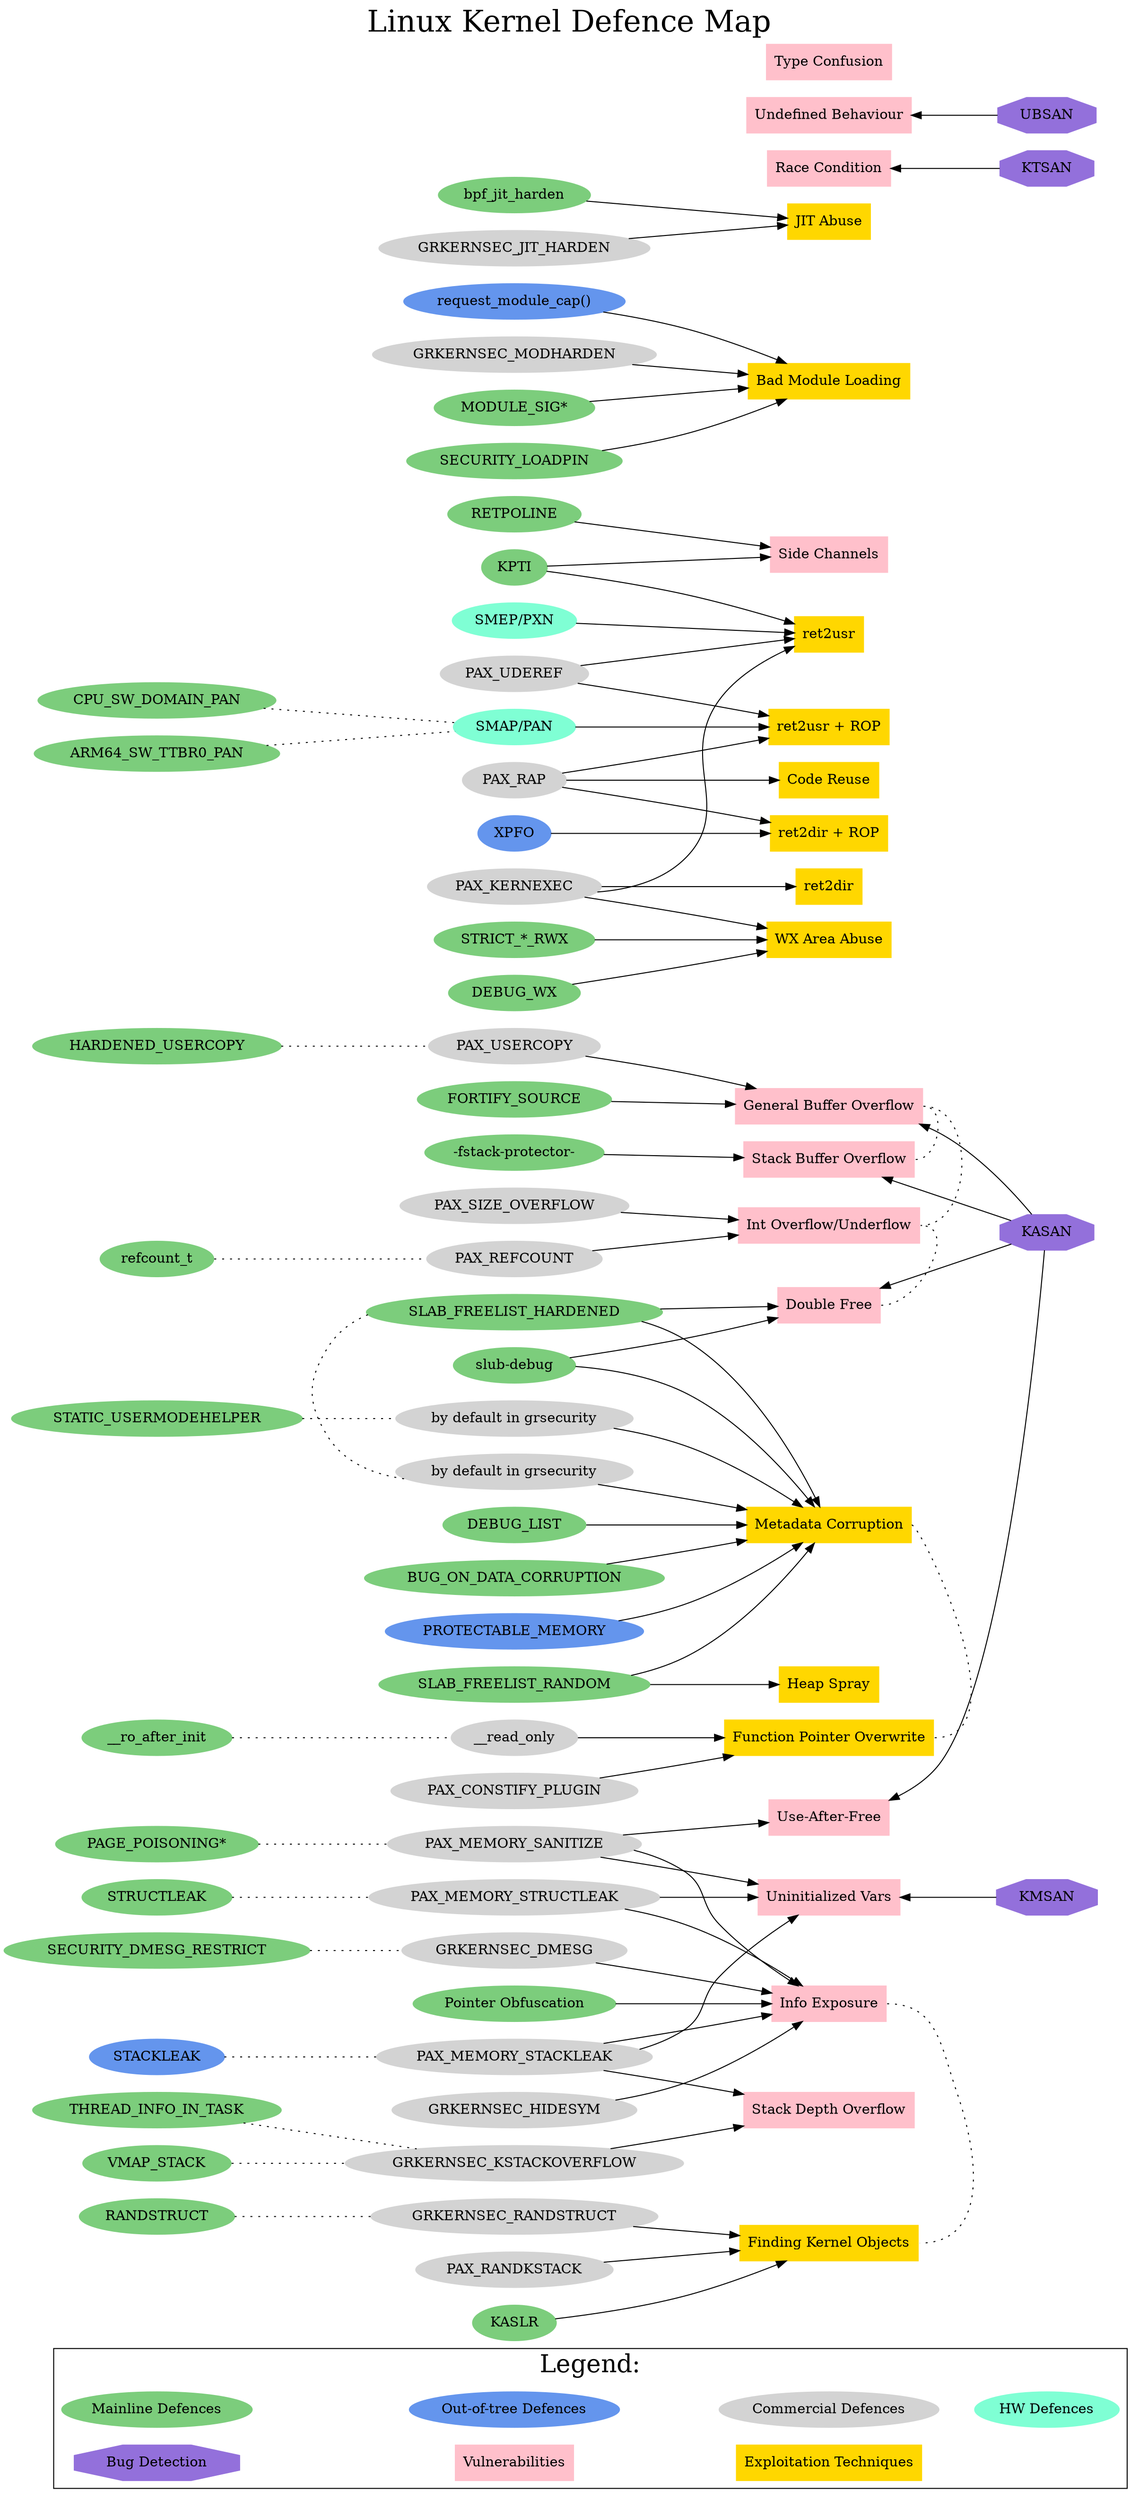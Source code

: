//
// Linux Kernel Defence Map shows the relations between:
//  - vulnerability classes / exploitation techniques,
//  - kernel defences,
//  - bug detection means.
//
// N.B. The node connections don't mean "full mitigation". These connections
// represent some kind of relation. So ideally, this map should help to navigate
// in documentation and Linux kernel sources.
//
// It is written in DOT language.
// How to generate png:
//    dot -Tpng linux-kernel-defence-map.dot -o linux-kernel-defence-map.png
//
// TODO:
//    - Attack surface reduction (like seccomp, LSM)
//
// References:
//
//  - The State of Kernel Self Protection by Kees Cook
//     https://outflux.net/slides/2018/lca/kspp.pdf
//
//  - grsecurity features
//     https://grsecurity.net/features.php
//
//  - Linux kernel security documentation:
//     https://www.kernel.org/doc/html/latest/security/self-protection.html
//
//  - Linux kernel mitigation checklist by Shawn C
//     https://github.com/hardenedlinux/grsecurity-101-tutorials/blob/master/kernel_mitigation.md
//

digraph {
  labelloc=top;
  fontsize=30;
  label="Linux Kernel Defence Map";

  rankdir=LR;
  node [style=filled];

  subgraph cluster_legend {
    fontsize=25;
    label="Legend:";

    "Mainline Defences" [shape=oval, color=palegreen3];
    "Out-of-tree Defences" [shape=oval, color=cornflowerblue];
    "Commercial Defences" [shape=oval, color=lightgrey];
    "HW Defences" [shape=oval, color=aquamarine];
    "Bug Detection" [shape=octagon, color=mediumpurple];
    "Vulnerabilities" [shape=box, color=pink];
    "Exploitation Techniques" [shape=box, color=gold];
  }

  // For pretty legend layout:
  edge [arrowhead=none, style=invis];
  "Mainline Defences" -> "Out-of-tree Defences" -> "Commercial Defences" -> "HW Defences";
  "Bug Detection" -> "Vulnerabilities" -> "Exploitation Techniques";


  // Defences
  {
    rank=same;

    // Mainline Defences
    node [shape=oval, color=palegreen3];
    "-fstack-protector-";
    "FORTIFY_SOURCE";
    "DEBUG_LIST";
    "slub-debug";
    "SLAB_FREELIST_HARDENED";
    "KPTI";
    "SLAB_FREELIST_RANDOM";
    "Pointer Obfuscation";
    "KASLR";
    "STRICT_*_RWX";
    "DEBUG_WX";
    "BUG_ON_DATA_CORRUPTION";
    "MODULE_SIG*";
    "SECURITY_LOADPIN";
    "RETPOLINE";
    "bpf_jit_harden";

    // Out-of-tree Defences
    node [shape=oval, color=cornflowerblue];
    "XPFO";
    "PROTECTABLE_MEMORY";
    "request_module_cap()";

    // Commercial Defences
    node [shape=oval, color=lightgrey];
    "GRKERNSEC_KSTACKOVERFLOW";
    "PAX_REFCOUNT";
    "PAX_SIZE_OVERFLOW";
    "PAX_USERCOPY";
    "PAX_MEMORY_SANITIZE";
    "PAX_UDEREF";
    "PAX_KERNEXEC";
    "GRKERNSEC_HIDESYM";
    "GRKERNSEC_RANDSTRUCT";
    "PAX_CONSTIFY_PLUGIN";
    "PAX_RAP";
    "PAX_RANDKSTACK";
    "GRKERNSEC_JIT_HARDEN";
    "PAX_MEMORY_STRUCTLEAK";
    "PAX_MEMORY_STACKLEAK";
    "GRKERNSEC_MODHARDEN";
    "__read_only";
    "GRKERNSEC_DMESG";
    grsecurity_hardened_freelist [label="by default in grsecurity"];
    grsecurity_hardened_usermodehelper [label="by default in grsecurity"];

    // HW Defences
    node [shape=oval, color=aquamarine];
    "SMAP/PAN";
    "SMEP/PXN";
  }

  // Defences: child nodes and relations
  {
    rank=same;
    node [shape=oval, color=palegreen3];
    "refcount_t";
    "HARDENED_USERCOPY";
    "PAGE_POISONING*";
    "VMAP_STACK";
    "THREAD_INFO_IN_TASK";
    "RANDSTRUCT";
    "STRUCTLEAK";
    "__ro_after_init";
    "SECURITY_DMESG_RESTRICT";
    "CPU_SW_DOMAIN_PAN";
    "ARM64_SW_TTBR0_PAN";
    "STATIC_USERMODEHELPER";

    node [shape=oval, color=cornflowerblue];
    "STACKLEAK";
  }

  edge [style=dotted, arrowhead=none, dir=none, headport=_, tailport=_];
  "refcount_t" -> "PAX_REFCOUNT";
  "HARDENED_USERCOPY" -> "PAX_USERCOPY";
  "PAGE_POISONING*" -> "PAX_MEMORY_SANITIZE";
  "VMAP_STACK" -> "GRKERNSEC_KSTACKOVERFLOW";
  "THREAD_INFO_IN_TASK" -> "GRKERNSEC_KSTACKOVERFLOW";
  "RANDSTRUCT" -> "GRKERNSEC_RANDSTRUCT";
  "STRUCTLEAK" -> "PAX_MEMORY_STRUCTLEAK";
  "__ro_after_init" -> "__read_only";
  "SECURITY_DMESG_RESTRICT" -> "GRKERNSEC_DMESG";
  "STACKLEAK" -> "PAX_MEMORY_STACKLEAK";
  "CPU_SW_DOMAIN_PAN" -> "SMAP/PAN";
  "ARM64_SW_TTBR0_PAN" -> "SMAP/PAN";
  "STATIC_USERMODEHELPER" -> grsecurity_hardened_usermodehelper;
  "SLAB_FREELIST_HARDENED" -> grsecurity_hardened_freelist;


  // Vulnerabilities and Exploitation Techniques
  {
    rank=same;

    // Vulnerabilities
    node [shape=box, color=pink];
    "Stack Depth Overflow";
    "General Buffer Overflow";
    "Stack Buffer Overflow";
    "Int Overflow/Underflow";
    "Uninitialized Vars";
    "Use-After-Free";
    "Double Free";
    "Info Exposure";
    "Race Condition";
    "Undefined Behaviour";
    "Type Confusion";
    "Side Channels";

    // Exploitation Techniques
    node [shape=box, color=gold];
    "Metadata Corruption";
    "Function Pointer Overwrite";
    "Heap Spray";
    "Code Reuse";
    "ret2usr";
    "ret2usr + ROP";
    "ret2dir";
    "ret2dir + ROP";
    "Finding Kernel Objects";
    "JIT Abuse";
    "WX Area Abuse";
    "Bad Module Loading";
  }

  edge [style=dotted, arrowhead=none, dir=none, headport=e, tailport=e];
  "General Buffer Overflow" -> "Stack Buffer Overflow";
  "General Buffer Overflow" -> "Int Overflow/Underflow";
  "Int Overflow/Underflow" -> "Double Free";
  "Info Exposure" -> "Finding Kernel Objects";
  "Metadata Corruption" -> "Function Pointer Overwrite";


  // Bug Detection Means
  {
    rank=same;
    node [shape=octagon, color=mediumpurple];

    "KASAN";
    "UBSAN";
    "KMSAN";
    "KTSAN";
  }


  // Relations: Bug Detection Means vs Vulnerabilities
  edge [style=solid, arrowhead=normal, dir=back, headport=_, tailport=_];
  "General Buffer Overflow" -> "KASAN";
  "Stack Buffer Overflow" -> "KASAN";
  "Use-After-Free" -> "KASAN";
  "Double Free" -> "KASAN";
  "Undefined Behaviour" -> "UBSAN";
  "Uninitialized Vars" -> "KMSAN";
  "Race Condition" -> "KTSAN";


  // Relations: Defences vs Vulnerabilities and Exploitation Techniques
  edge [style=solid, arrowhead=normal, dir=forward, headport=_, tailport=_];
  "GRKERNSEC_KSTACKOVERFLOW" -> "Stack Depth Overflow";
  "PAX_MEMORY_STACKLEAK" -> "Stack Depth Overflow";

  "PAX_USERCOPY" -> "General Buffer Overflow";
  "FORTIFY_SOURCE" -> "General Buffer Overflow";

  "-fstack-protector-" -> "Stack Buffer Overflow";

  "PAX_REFCOUNT" -> "Int Overflow/Underflow";
  "PAX_SIZE_OVERFLOW" -> "Int Overflow/Underflow";

  "PAX_MEMORY_STACKLEAK" -> "Uninitialized Vars";
  "PAX_MEMORY_STRUCTLEAK" -> "Uninitialized Vars";
  "PAX_MEMORY_SANITIZE" -> "Uninitialized Vars";

  "PAX_MEMORY_SANITIZE" -> "Use-After-Free";

  "slub-debug" -> "Double Free";
  "SLAB_FREELIST_HARDENED" -> "Double Free";

  "PAX_MEMORY_STACKLEAK" -> "Info Exposure";
  "GRKERNSEC_HIDESYM" -> "Info Exposure";
  "Pointer Obfuscation" -> "Info Exposure";
  "PAX_MEMORY_SANITIZE" -> "Info Exposure";
  "PAX_MEMORY_STRUCTLEAK" -> "Info Exposure";
  "GRKERNSEC_DMESG" -> "Info Exposure";

  "KPTI" -> "Side Channels";
  "RETPOLINE" -> "Side Channels";

  "DEBUG_LIST" -> "Metadata Corruption";
  "BUG_ON_DATA_CORRUPTION" -> "Metadata Corruption";
  "slub-debug" -> "Metadata Corruption";
  "SLAB_FREELIST_RANDOM" -> "Metadata Corruption";
  "SLAB_FREELIST_HARDENED" -> "Metadata Corruption";
  "PROTECTABLE_MEMORY" -> "Metadata Corruption";
  grsecurity_hardened_usermodehelper -> "Metadata Corruption";
  grsecurity_hardened_freelist -> "Metadata Corruption";

  "PAX_CONSTIFY_PLUGIN" -> "Function Pointer Overwrite";
  "__read_only" -> "Function Pointer Overwrite";

  "SLAB_FREELIST_RANDOM" -> "Heap Spray";

  "PAX_RAP" -> "Code Reuse";

  "PAX_KERNEXEC" -> "ret2usr";
  "PAX_UDEREF" -> "ret2usr";
  "KPTI" -> "ret2usr";
  "SMEP/PXN" -> "ret2usr";


  "PAX_UDEREF" -> "ret2usr + ROP";
  "SMAP/PAN" -> "ret2usr + ROP";
  "PAX_RAP" -> "ret2usr + ROP";

  "PAX_KERNEXEC" -> "ret2dir";

  "XPFO" -> "ret2dir + ROP";
  "PAX_RAP" -> "ret2dir + ROP";

  "KASLR" -> "Finding Kernel Objects";
  "GRKERNSEC_RANDSTRUCT" -> "Finding Kernel Objects";
  "PAX_RANDKSTACK" -> "Finding Kernel Objects";

  "GRKERNSEC_JIT_HARDEN" -> "JIT Abuse";
  "bpf_jit_harden" -> "JIT Abuse";

  "PAX_KERNEXEC" -> "WX Area Abuse";
  "STRICT_*_RWX" -> "WX Area Abuse";
  "DEBUG_WX" -> "WX Area Abuse";

  "GRKERNSEC_MODHARDEN" -> "Bad Module Loading";
  "MODULE_SIG*" -> "Bad Module Loading";
  "SECURITY_LOADPIN" -> "Bad Module Loading";
  "request_module_cap()" -> "Bad Module Loading";
}
